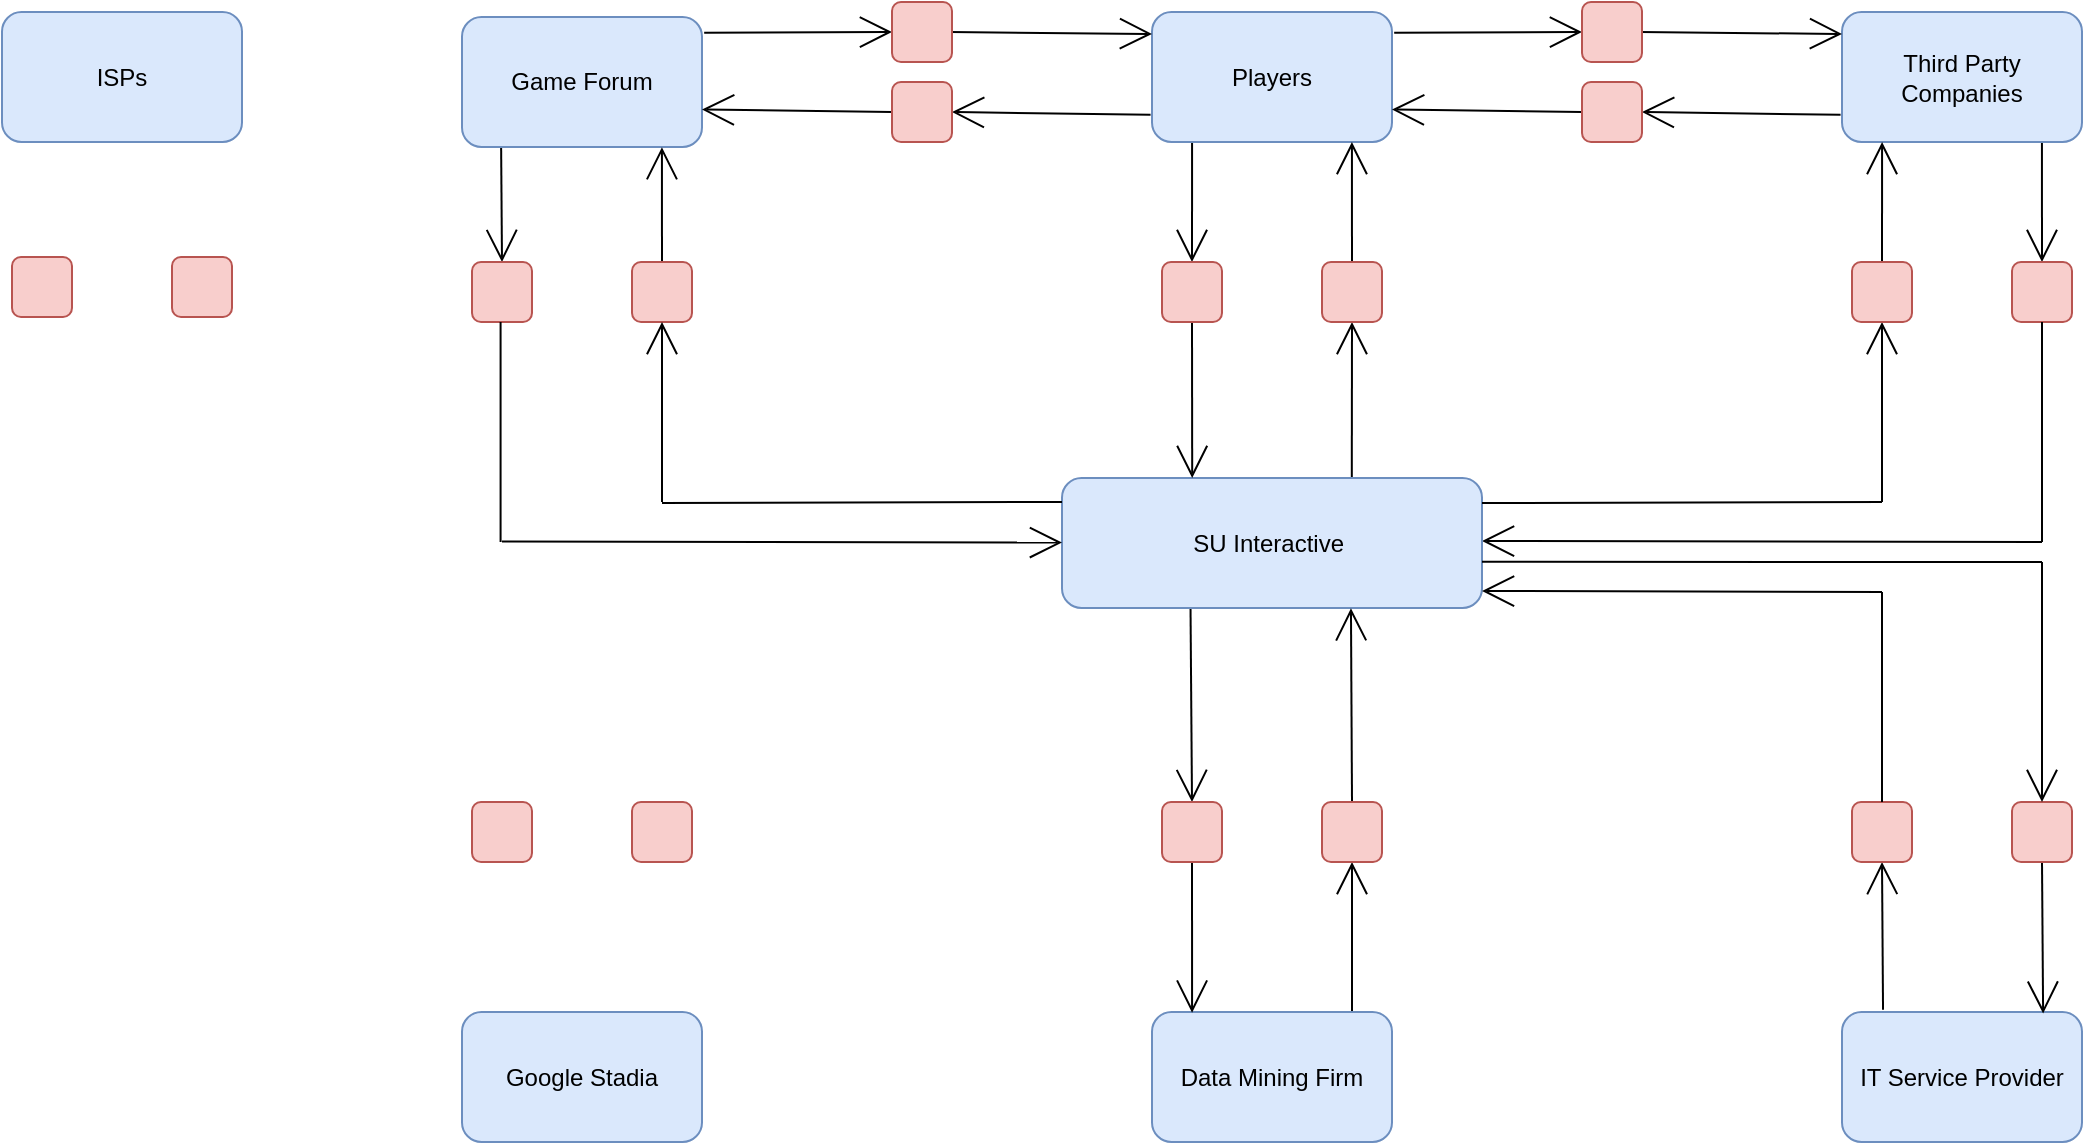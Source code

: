 <mxfile version="15.3.5" type="github">
  <diagram id="YZgY8PRbevDKH5y3TZCo" name="Page-1">
    <mxGraphModel dx="1770" dy="551" grid="1" gridSize="10" guides="1" tooltips="1" connect="1" arrows="1" fold="1" page="1" pageScale="1" pageWidth="850" pageHeight="1100" math="0" shadow="0">
      <root>
        <mxCell id="0" />
        <mxCell id="1" parent="0" />
        <mxCell id="_d9_GQ4u8QB0am2_EuMo-24" value="" style="edgeStyle=none;rounded=0;orthogonalLoop=1;jettySize=auto;html=1;endArrow=open;startSize=14;endSize=14;sourcePerimeterSpacing=8;targetPerimeterSpacing=8;exitX=0.171;exitY=-0.018;exitDx=0;exitDy=0;exitPerimeter=0;entryX=0.5;entryY=1;entryDx=0;entryDy=0;" edge="1" parent="1" source="WiA4mhiuNk-QAXQjQzbL-6" target="WiA4mhiuNk-QAXQjQzbL-16">
          <mxGeometry relative="1" as="geometry" />
        </mxCell>
        <mxCell id="WiA4mhiuNk-QAXQjQzbL-6" value="IT Service Provider" style="rounded=1;whiteSpace=wrap;html=1;hachureGap=4;pointerEvents=0;fillColor=#dae8fc;strokeColor=#6c8ebf;" parent="1" vertex="1">
          <mxGeometry x="710" y="765" width="120" height="65" as="geometry" />
        </mxCell>
        <mxCell id="WiA4mhiuNk-QAXQjQzbL-7" style="edgeStyle=none;curved=1;rounded=0;orthogonalLoop=1;jettySize=auto;html=1;endArrow=open;startSize=14;endSize=14;sourcePerimeterSpacing=8;targetPerimeterSpacing=8;exitX=0.69;exitY=0;exitDx=0;exitDy=0;exitPerimeter=0;entryX=0.5;entryY=1;entryDx=0;entryDy=0;" parent="1" source="WiA4mhiuNk-QAXQjQzbL-1" target="WiA4mhiuNk-QAXQjQzbL-8" edge="1">
          <mxGeometry relative="1" as="geometry">
            <mxPoint x="440" y="470" as="targetPoint" />
            <mxPoint x="480" y="492" as="sourcePoint" />
            <Array as="points" />
          </mxGeometry>
        </mxCell>
        <mxCell id="_d9_GQ4u8QB0am2_EuMo-13" value="" style="edgeStyle=none;rounded=0;orthogonalLoop=1;jettySize=auto;html=1;endArrow=open;startSize=14;endSize=14;sourcePerimeterSpacing=8;targetPerimeterSpacing=8;entryX=1;entryY=0.5;entryDx=0;entryDy=0;" edge="1" parent="1">
          <mxGeometry relative="1" as="geometry">
            <mxPoint x="810" y="530" as="sourcePoint" />
            <mxPoint x="530" y="529.5" as="targetPoint" />
          </mxGeometry>
        </mxCell>
        <mxCell id="_d9_GQ4u8QB0am2_EuMo-30" value="" style="edgeStyle=none;rounded=0;jumpSize=1;orthogonalLoop=1;jettySize=auto;html=1;endArrow=open;startSize=14;endSize=14;sourcePerimeterSpacing=8;targetPerimeterSpacing=8;exitX=0.306;exitY=1.001;exitDx=0;exitDy=0;exitPerimeter=0;entryX=0.5;entryY=0;entryDx=0;entryDy=0;" edge="1" parent="1" source="WiA4mhiuNk-QAXQjQzbL-1" target="WiA4mhiuNk-QAXQjQzbL-18">
          <mxGeometry relative="1" as="geometry" />
        </mxCell>
        <mxCell id="WiA4mhiuNk-QAXQjQzbL-1" value="SU Interactive&amp;nbsp;" style="rounded=1;whiteSpace=wrap;html=1;hachureGap=4;pointerEvents=0;fillColor=#dae8fc;strokeColor=#6c8ebf;" parent="1" vertex="1">
          <mxGeometry x="320" y="498" width="210" height="65" as="geometry" />
        </mxCell>
        <mxCell id="WiA4mhiuNk-QAXQjQzbL-13" value="" style="edgeStyle=none;curved=1;rounded=0;orthogonalLoop=1;jettySize=auto;html=1;endArrow=open;startSize=14;endSize=14;sourcePerimeterSpacing=8;targetPerimeterSpacing=8;entryX=0.5;entryY=0;entryDx=0;entryDy=0;exitX=0.167;exitY=1;exitDx=0;exitDy=0;exitPerimeter=0;" parent="1" source="WiA4mhiuNk-QAXQjQzbL-2" target="WiA4mhiuNk-QAXQjQzbL-9" edge="1">
          <mxGeometry relative="1" as="geometry" />
        </mxCell>
        <mxCell id="_d9_GQ4u8QB0am2_EuMo-17" value="" style="edgeStyle=none;rounded=0;orthogonalLoop=1;jettySize=auto;html=1;endArrow=open;startSize=14;endSize=14;sourcePerimeterSpacing=8;targetPerimeterSpacing=8;entryX=0;entryY=0.5;entryDx=0;entryDy=0;exitX=1.009;exitY=0.159;exitDx=0;exitDy=0;exitPerimeter=0;" edge="1" parent="1" source="WiA4mhiuNk-QAXQjQzbL-2" target="_d9_GQ4u8QB0am2_EuMo-16">
          <mxGeometry relative="1" as="geometry" />
        </mxCell>
        <mxCell id="WiA4mhiuNk-QAXQjQzbL-2" value="Players" style="rounded=1;whiteSpace=wrap;html=1;hachureGap=4;pointerEvents=0;fillColor=#dae8fc;strokeColor=#6c8ebf;" parent="1" vertex="1">
          <mxGeometry x="365" y="265" width="120" height="65" as="geometry" />
        </mxCell>
        <mxCell id="WiA4mhiuNk-QAXQjQzbL-3" value="ISPs" style="rounded=1;whiteSpace=wrap;html=1;hachureGap=4;pointerEvents=0;fillColor=#dae8fc;strokeColor=#6c8ebf;" parent="1" vertex="1">
          <mxGeometry x="-210" y="265" width="120" height="65" as="geometry" />
        </mxCell>
        <mxCell id="LYS-56mlYmuFWo8kIEcu-6" value="" style="edgeStyle=none;curved=1;rounded=0;orthogonalLoop=1;jettySize=auto;html=1;endArrow=open;startSize=14;endSize=14;sourcePerimeterSpacing=8;targetPerimeterSpacing=8;entryX=0.5;entryY=0;entryDx=0;entryDy=0;exitX=0.833;exitY=1;exitDx=0;exitDy=0;exitPerimeter=0;" parent="1" source="WiA4mhiuNk-QAXQjQzbL-4" target="LYS-56mlYmuFWo8kIEcu-3" edge="1">
          <mxGeometry relative="1" as="geometry">
            <mxPoint x="783" y="338" as="sourcePoint" />
          </mxGeometry>
        </mxCell>
        <mxCell id="_d9_GQ4u8QB0am2_EuMo-20" value="" style="edgeStyle=none;rounded=0;orthogonalLoop=1;jettySize=auto;html=1;endArrow=open;startSize=14;endSize=14;sourcePerimeterSpacing=8;targetPerimeterSpacing=8;entryX=1;entryY=0.5;entryDx=0;entryDy=0;exitX=-0.006;exitY=0.791;exitDx=0;exitDy=0;exitPerimeter=0;" edge="1" parent="1" source="WiA4mhiuNk-QAXQjQzbL-4" target="_d9_GQ4u8QB0am2_EuMo-15">
          <mxGeometry relative="1" as="geometry" />
        </mxCell>
        <mxCell id="WiA4mhiuNk-QAXQjQzbL-4" value="Third Party Companies" style="rounded=1;whiteSpace=wrap;html=1;hachureGap=4;pointerEvents=0;fillColor=#dae8fc;strokeColor=#6c8ebf;" parent="1" vertex="1">
          <mxGeometry x="710" y="265" width="120" height="65" as="geometry" />
        </mxCell>
        <mxCell id="_d9_GQ4u8QB0am2_EuMo-31" value="" style="edgeStyle=none;rounded=0;jumpSize=1;orthogonalLoop=1;jettySize=auto;html=1;endArrow=open;startSize=14;endSize=14;sourcePerimeterSpacing=8;targetPerimeterSpacing=8;entryX=0.5;entryY=1;entryDx=0;entryDy=0;" edge="1" parent="1" target="WiA4mhiuNk-QAXQjQzbL-17">
          <mxGeometry relative="1" as="geometry">
            <mxPoint x="465" y="765" as="sourcePoint" />
          </mxGeometry>
        </mxCell>
        <mxCell id="WiA4mhiuNk-QAXQjQzbL-5" value="Data Mining Firm" style="rounded=1;whiteSpace=wrap;html=1;hachureGap=4;pointerEvents=0;fillColor=#dae8fc;strokeColor=#6c8ebf;" parent="1" vertex="1">
          <mxGeometry x="365" y="765" width="120" height="65" as="geometry" />
        </mxCell>
        <mxCell id="WiA4mhiuNk-QAXQjQzbL-12" value="" style="edgeStyle=none;curved=1;rounded=0;orthogonalLoop=1;jettySize=auto;html=1;endArrow=open;startSize=14;endSize=14;sourcePerimeterSpacing=8;targetPerimeterSpacing=8;exitX=0.5;exitY=0;exitDx=0;exitDy=0;entryX=0.833;entryY=1;entryDx=0;entryDy=0;entryPerimeter=0;" parent="1" source="WiA4mhiuNk-QAXQjQzbL-8" target="WiA4mhiuNk-QAXQjQzbL-2" edge="1">
          <mxGeometry relative="1" as="geometry">
            <mxPoint x="490" y="370" as="targetPoint" />
          </mxGeometry>
        </mxCell>
        <mxCell id="WiA4mhiuNk-QAXQjQzbL-8" value="" style="rounded=1;whiteSpace=wrap;html=1;hachureGap=4;pointerEvents=0;fillColor=#f8cecc;strokeColor=#b85450;" parent="1" vertex="1">
          <mxGeometry x="450" y="390" width="30" height="30" as="geometry" />
        </mxCell>
        <mxCell id="WiA4mhiuNk-QAXQjQzbL-14" value="" style="edgeStyle=none;curved=1;rounded=0;orthogonalLoop=1;jettySize=auto;html=1;endArrow=open;startSize=14;endSize=14;sourcePerimeterSpacing=8;targetPerimeterSpacing=8;exitX=0.5;exitY=1;exitDx=0;exitDy=0;entryX=0.31;entryY=0;entryDx=0;entryDy=0;entryPerimeter=0;" parent="1" source="WiA4mhiuNk-QAXQjQzbL-9" target="WiA4mhiuNk-QAXQjQzbL-1" edge="1">
          <mxGeometry relative="1" as="geometry" />
        </mxCell>
        <mxCell id="WiA4mhiuNk-QAXQjQzbL-9" value="" style="rounded=1;whiteSpace=wrap;html=1;hachureGap=4;pointerEvents=0;fillColor=#f8cecc;strokeColor=#b85450;" parent="1" vertex="1">
          <mxGeometry x="370" y="390" width="30" height="30" as="geometry" />
        </mxCell>
        <mxCell id="_d9_GQ4u8QB0am2_EuMo-23" value="" style="edgeStyle=none;rounded=0;orthogonalLoop=1;jettySize=auto;html=1;endArrow=open;startSize=14;endSize=14;sourcePerimeterSpacing=8;targetPerimeterSpacing=8;entryX=0.838;entryY=0.012;entryDx=0;entryDy=0;entryPerimeter=0;exitX=0.5;exitY=1;exitDx=0;exitDy=0;" edge="1" parent="1" source="WiA4mhiuNk-QAXQjQzbL-15" target="WiA4mhiuNk-QAXQjQzbL-6">
          <mxGeometry relative="1" as="geometry" />
        </mxCell>
        <mxCell id="WiA4mhiuNk-QAXQjQzbL-15" value="" style="rounded=1;whiteSpace=wrap;html=1;hachureGap=4;pointerEvents=0;fillColor=#f8cecc;strokeColor=#b85450;" parent="1" vertex="1">
          <mxGeometry x="795" y="660" width="30" height="30" as="geometry" />
        </mxCell>
        <mxCell id="_d9_GQ4u8QB0am2_EuMo-22" value="" style="edgeStyle=none;rounded=0;orthogonalLoop=1;jettySize=auto;html=1;endArrow=open;startSize=14;endSize=14;sourcePerimeterSpacing=8;targetPerimeterSpacing=8;entryX=0.5;entryY=0;entryDx=0;entryDy=0;" edge="1" parent="1">
          <mxGeometry relative="1" as="geometry">
            <mxPoint x="810" y="540" as="sourcePoint" />
            <mxPoint x="810" y="660" as="targetPoint" />
          </mxGeometry>
        </mxCell>
        <mxCell id="WiA4mhiuNk-QAXQjQzbL-16" value="" style="rounded=1;whiteSpace=wrap;html=1;hachureGap=4;pointerEvents=0;fillColor=#f8cecc;strokeColor=#b85450;" parent="1" vertex="1">
          <mxGeometry x="715" y="660" width="30" height="30" as="geometry" />
        </mxCell>
        <mxCell id="_d9_GQ4u8QB0am2_EuMo-32" value="" style="edgeStyle=none;rounded=0;jumpSize=1;orthogonalLoop=1;jettySize=auto;html=1;endArrow=open;startSize=14;endSize=14;sourcePerimeterSpacing=8;targetPerimeterSpacing=8;exitX=0.5;exitY=0;exitDx=0;exitDy=0;entryX=0.688;entryY=1.002;entryDx=0;entryDy=0;entryPerimeter=0;" edge="1" parent="1" source="WiA4mhiuNk-QAXQjQzbL-17" target="WiA4mhiuNk-QAXQjQzbL-1">
          <mxGeometry relative="1" as="geometry" />
        </mxCell>
        <mxCell id="WiA4mhiuNk-QAXQjQzbL-17" value="" style="rounded=1;whiteSpace=wrap;html=1;hachureGap=4;pointerEvents=0;fillColor=#f8cecc;strokeColor=#b85450;" parent="1" vertex="1">
          <mxGeometry x="450" y="660" width="30" height="30" as="geometry" />
        </mxCell>
        <mxCell id="_d9_GQ4u8QB0am2_EuMo-29" value="" style="edgeStyle=none;rounded=0;jumpSize=1;orthogonalLoop=1;jettySize=auto;html=1;endArrow=open;startSize=14;endSize=14;sourcePerimeterSpacing=8;targetPerimeterSpacing=8;exitX=0.5;exitY=1;exitDx=0;exitDy=0;entryX=0.167;entryY=0.005;entryDx=0;entryDy=0;entryPerimeter=0;" edge="1" parent="1" source="WiA4mhiuNk-QAXQjQzbL-18" target="WiA4mhiuNk-QAXQjQzbL-5">
          <mxGeometry relative="1" as="geometry">
            <mxPoint x="385" y="760" as="targetPoint" />
          </mxGeometry>
        </mxCell>
        <mxCell id="WiA4mhiuNk-QAXQjQzbL-18" value="" style="rounded=1;whiteSpace=wrap;html=1;hachureGap=4;pointerEvents=0;fillColor=#f8cecc;strokeColor=#b85450;" parent="1" vertex="1">
          <mxGeometry x="370" y="660" width="30" height="30" as="geometry" />
        </mxCell>
        <mxCell id="LYS-56mlYmuFWo8kIEcu-1" value="" style="rounded=1;whiteSpace=wrap;html=1;hachureGap=4;pointerEvents=0;fillColor=#f8cecc;strokeColor=#b85450;" parent="1" vertex="1">
          <mxGeometry x="-125" y="387.5" width="30" height="30" as="geometry" />
        </mxCell>
        <mxCell id="LYS-56mlYmuFWo8kIEcu-2" value="" style="rounded=1;whiteSpace=wrap;html=1;hachureGap=4;pointerEvents=0;fillColor=#f8cecc;strokeColor=#b85450;" parent="1" vertex="1">
          <mxGeometry x="-205" y="387.5" width="30" height="30" as="geometry" />
        </mxCell>
        <mxCell id="LYS-56mlYmuFWo8kIEcu-3" value="" style="rounded=1;whiteSpace=wrap;html=1;hachureGap=4;pointerEvents=0;fillColor=#f8cecc;strokeColor=#b85450;" parent="1" vertex="1">
          <mxGeometry x="795" y="390" width="30" height="30" as="geometry" />
        </mxCell>
        <mxCell id="LYS-56mlYmuFWo8kIEcu-5" value="" style="edgeStyle=none;curved=1;rounded=0;orthogonalLoop=1;jettySize=auto;html=1;endArrow=open;startSize=14;endSize=14;sourcePerimeterSpacing=8;targetPerimeterSpacing=8;exitX=0.5;exitY=0;exitDx=0;exitDy=0;entryX=0.167;entryY=1;entryDx=0;entryDy=0;entryPerimeter=0;" parent="1" source="LYS-56mlYmuFWo8kIEcu-4" target="WiA4mhiuNk-QAXQjQzbL-4" edge="1">
          <mxGeometry relative="1" as="geometry" />
        </mxCell>
        <mxCell id="_d9_GQ4u8QB0am2_EuMo-9" value="" style="edgeStyle=none;rounded=0;orthogonalLoop=1;jettySize=auto;html=1;endArrow=open;startSize=14;endSize=14;sourcePerimeterSpacing=8;targetPerimeterSpacing=8;entryX=0.5;entryY=1;entryDx=0;entryDy=0;" edge="1" parent="1" target="LYS-56mlYmuFWo8kIEcu-4">
          <mxGeometry relative="1" as="geometry">
            <mxPoint x="730" y="510" as="sourcePoint" />
          </mxGeometry>
        </mxCell>
        <mxCell id="LYS-56mlYmuFWo8kIEcu-4" value="" style="rounded=1;whiteSpace=wrap;html=1;hachureGap=4;pointerEvents=0;fillColor=#f8cecc;strokeColor=#b85450;" parent="1" vertex="1">
          <mxGeometry x="715" y="390" width="30" height="30" as="geometry" />
        </mxCell>
        <mxCell id="LYS-56mlYmuFWo8kIEcu-21" value="Google Stadia" style="rounded=1;whiteSpace=wrap;html=1;hachureGap=4;pointerEvents=0;fillColor=#dae8fc;strokeColor=#6c8ebf;" parent="1" vertex="1">
          <mxGeometry x="20" y="765" width="120" height="65" as="geometry" />
        </mxCell>
        <mxCell id="LYS-56mlYmuFWo8kIEcu-22" value="" style="rounded=1;whiteSpace=wrap;html=1;hachureGap=4;pointerEvents=0;fillColor=#f8cecc;strokeColor=#b85450;" parent="1" vertex="1">
          <mxGeometry x="105" y="660" width="30" height="30" as="geometry" />
        </mxCell>
        <mxCell id="LYS-56mlYmuFWo8kIEcu-23" value="" style="rounded=1;whiteSpace=wrap;html=1;hachureGap=4;pointerEvents=0;fillColor=#f8cecc;strokeColor=#b85450;" parent="1" vertex="1">
          <mxGeometry x="25" y="660" width="30" height="30" as="geometry" />
        </mxCell>
        <mxCell id="_d9_GQ4u8QB0am2_EuMo-39" value="" style="edgeStyle=none;rounded=0;jumpSize=1;orthogonalLoop=1;jettySize=auto;html=1;endArrow=open;startSize=14;endSize=14;sourcePerimeterSpacing=8;targetPerimeterSpacing=8;entryX=0.5;entryY=0;entryDx=0;entryDy=0;exitX=0.163;exitY=0.991;exitDx=0;exitDy=0;exitPerimeter=0;" edge="1" parent="1" source="LYS-56mlYmuFWo8kIEcu-24" target="LYS-56mlYmuFWo8kIEcu-26">
          <mxGeometry relative="1" as="geometry" />
        </mxCell>
        <mxCell id="LYS-56mlYmuFWo8kIEcu-24" value="Game Forum" style="rounded=1;whiteSpace=wrap;html=1;hachureGap=4;pointerEvents=0;fillColor=#dae8fc;strokeColor=#6c8ebf;" parent="1" vertex="1">
          <mxGeometry x="20" y="267.5" width="120" height="65" as="geometry" />
        </mxCell>
        <mxCell id="_d9_GQ4u8QB0am2_EuMo-40" value="" style="edgeStyle=none;rounded=0;jumpSize=1;orthogonalLoop=1;jettySize=auto;html=1;endArrow=open;startSize=14;endSize=14;sourcePerimeterSpacing=8;targetPerimeterSpacing=8;exitX=0.5;exitY=0;exitDx=0;exitDy=0;entryX=0.833;entryY=1.001;entryDx=0;entryDy=0;entryPerimeter=0;" edge="1" parent="1" source="LYS-56mlYmuFWo8kIEcu-25" target="LYS-56mlYmuFWo8kIEcu-24">
          <mxGeometry relative="1" as="geometry" />
        </mxCell>
        <mxCell id="LYS-56mlYmuFWo8kIEcu-25" value="" style="rounded=1;whiteSpace=wrap;html=1;hachureGap=4;pointerEvents=0;fillColor=#f8cecc;strokeColor=#b85450;" parent="1" vertex="1">
          <mxGeometry x="105" y="390" width="30" height="30" as="geometry" />
        </mxCell>
        <mxCell id="LYS-56mlYmuFWo8kIEcu-26" value="" style="rounded=1;whiteSpace=wrap;html=1;hachureGap=4;pointerEvents=0;fillColor=#f8cecc;strokeColor=#b85450;" parent="1" vertex="1">
          <mxGeometry x="25" y="390" width="30" height="30" as="geometry" />
        </mxCell>
        <mxCell id="_d9_GQ4u8QB0am2_EuMo-6" value="" style="endArrow=none;html=1;startSize=14;endSize=14;sourcePerimeterSpacing=8;targetPerimeterSpacing=8;exitX=1;exitY=0.5;exitDx=0;exitDy=0;" edge="1" parent="1">
          <mxGeometry width="50" height="50" relative="1" as="geometry">
            <mxPoint x="530" y="510.5" as="sourcePoint" />
            <mxPoint x="730" y="510" as="targetPoint" />
          </mxGeometry>
        </mxCell>
        <mxCell id="_d9_GQ4u8QB0am2_EuMo-14" value="" style="endArrow=none;html=1;startSize=14;endSize=14;sourcePerimeterSpacing=8;targetPerimeterSpacing=8;entryX=0.5;entryY=1;entryDx=0;entryDy=0;" edge="1" parent="1" target="LYS-56mlYmuFWo8kIEcu-3">
          <mxGeometry width="50" height="50" relative="1" as="geometry">
            <mxPoint x="810" y="530" as="sourcePoint" />
            <mxPoint x="860" y="480" as="targetPoint" />
          </mxGeometry>
        </mxCell>
        <mxCell id="_d9_GQ4u8QB0am2_EuMo-18" value="" style="edgeStyle=none;rounded=0;orthogonalLoop=1;jettySize=auto;html=1;endArrow=open;startSize=14;endSize=14;sourcePerimeterSpacing=8;targetPerimeterSpacing=8;exitX=0;exitY=0.5;exitDx=0;exitDy=0;entryX=1;entryY=0.75;entryDx=0;entryDy=0;" edge="1" parent="1" source="_d9_GQ4u8QB0am2_EuMo-15" target="WiA4mhiuNk-QAXQjQzbL-2">
          <mxGeometry relative="1" as="geometry" />
        </mxCell>
        <mxCell id="_d9_GQ4u8QB0am2_EuMo-15" value="" style="rounded=1;whiteSpace=wrap;html=1;hachureGap=4;pointerEvents=0;fillColor=#f8cecc;strokeColor=#b85450;" vertex="1" parent="1">
          <mxGeometry x="580" y="300" width="30" height="30" as="geometry" />
        </mxCell>
        <mxCell id="_d9_GQ4u8QB0am2_EuMo-19" value="" style="edgeStyle=none;rounded=0;orthogonalLoop=1;jettySize=auto;html=1;endArrow=open;startSize=14;endSize=14;sourcePerimeterSpacing=8;targetPerimeterSpacing=8;exitX=1;exitY=0.5;exitDx=0;exitDy=0;" edge="1" parent="1">
          <mxGeometry relative="1" as="geometry">
            <mxPoint x="609" y="275" as="sourcePoint" />
            <mxPoint x="710" y="276" as="targetPoint" />
          </mxGeometry>
        </mxCell>
        <mxCell id="_d9_GQ4u8QB0am2_EuMo-16" value="" style="rounded=1;whiteSpace=wrap;html=1;hachureGap=4;pointerEvents=0;fillColor=#f8cecc;strokeColor=#b85450;" vertex="1" parent="1">
          <mxGeometry x="580" y="260" width="30" height="30" as="geometry" />
        </mxCell>
        <mxCell id="_d9_GQ4u8QB0am2_EuMo-25" value="" style="endArrow=none;html=1;startSize=14;endSize=14;sourcePerimeterSpacing=8;targetPerimeterSpacing=8;exitX=1;exitY=0.645;exitDx=0;exitDy=0;exitPerimeter=0;" edge="1" parent="1" source="WiA4mhiuNk-QAXQjQzbL-1">
          <mxGeometry width="50" height="50" relative="1" as="geometry">
            <mxPoint x="532.52" y="539.68" as="sourcePoint" />
            <mxPoint x="810" y="540" as="targetPoint" />
          </mxGeometry>
        </mxCell>
        <mxCell id="_d9_GQ4u8QB0am2_EuMo-26" value="" style="edgeStyle=none;rounded=0;orthogonalLoop=1;jettySize=auto;html=1;endArrow=open;startSize=14;endSize=14;sourcePerimeterSpacing=8;targetPerimeterSpacing=8;entryX=1;entryY=0.5;entryDx=0;entryDy=0;" edge="1" parent="1">
          <mxGeometry relative="1" as="geometry">
            <mxPoint x="730" y="555" as="sourcePoint" />
            <mxPoint x="530" y="554.5" as="targetPoint" />
          </mxGeometry>
        </mxCell>
        <mxCell id="_d9_GQ4u8QB0am2_EuMo-27" value="" style="endArrow=none;html=1;startSize=14;endSize=14;sourcePerimeterSpacing=8;targetPerimeterSpacing=8;jumpSize=1;" edge="1" parent="1">
          <mxGeometry width="50" height="50" relative="1" as="geometry">
            <mxPoint x="730" y="660" as="sourcePoint" />
            <mxPoint x="730" y="558" as="targetPoint" />
          </mxGeometry>
        </mxCell>
        <mxCell id="_d9_GQ4u8QB0am2_EuMo-28" value="" style="endArrow=none;html=1;startSize=14;endSize=14;sourcePerimeterSpacing=8;targetPerimeterSpacing=8;jumpSize=1;" edge="1" parent="1">
          <mxGeometry width="50" height="50" relative="1" as="geometry">
            <mxPoint x="730" y="660" as="sourcePoint" />
            <mxPoint x="730" y="555" as="targetPoint" />
          </mxGeometry>
        </mxCell>
        <mxCell id="_d9_GQ4u8QB0am2_EuMo-33" value="" style="edgeStyle=none;rounded=0;orthogonalLoop=1;jettySize=auto;html=1;endArrow=open;startSize=14;endSize=14;sourcePerimeterSpacing=8;targetPerimeterSpacing=8;entryX=0;entryY=0.5;entryDx=0;entryDy=0;exitX=1.009;exitY=0.159;exitDx=0;exitDy=0;exitPerimeter=0;" edge="1" target="_d9_GQ4u8QB0am2_EuMo-38" parent="1">
          <mxGeometry relative="1" as="geometry">
            <mxPoint x="141.08" y="275.335" as="sourcePoint" />
          </mxGeometry>
        </mxCell>
        <mxCell id="_d9_GQ4u8QB0am2_EuMo-34" value="" style="edgeStyle=none;rounded=0;orthogonalLoop=1;jettySize=auto;html=1;endArrow=open;startSize=14;endSize=14;sourcePerimeterSpacing=8;targetPerimeterSpacing=8;entryX=1;entryY=0.5;entryDx=0;entryDy=0;exitX=-0.006;exitY=0.791;exitDx=0;exitDy=0;exitPerimeter=0;" edge="1" target="_d9_GQ4u8QB0am2_EuMo-36" parent="1">
          <mxGeometry relative="1" as="geometry">
            <mxPoint x="364.28" y="316.415" as="sourcePoint" />
          </mxGeometry>
        </mxCell>
        <mxCell id="_d9_GQ4u8QB0am2_EuMo-35" value="" style="edgeStyle=none;rounded=0;orthogonalLoop=1;jettySize=auto;html=1;endArrow=open;startSize=14;endSize=14;sourcePerimeterSpacing=8;targetPerimeterSpacing=8;exitX=0;exitY=0.5;exitDx=0;exitDy=0;entryX=1;entryY=0.75;entryDx=0;entryDy=0;" edge="1" source="_d9_GQ4u8QB0am2_EuMo-36" parent="1">
          <mxGeometry relative="1" as="geometry">
            <mxPoint x="140" y="313.75" as="targetPoint" />
          </mxGeometry>
        </mxCell>
        <mxCell id="_d9_GQ4u8QB0am2_EuMo-36" value="" style="rounded=1;whiteSpace=wrap;html=1;hachureGap=4;pointerEvents=0;fillColor=#f8cecc;strokeColor=#b85450;" vertex="1" parent="1">
          <mxGeometry x="235" y="300" width="30" height="30" as="geometry" />
        </mxCell>
        <mxCell id="_d9_GQ4u8QB0am2_EuMo-37" value="" style="edgeStyle=none;rounded=0;orthogonalLoop=1;jettySize=auto;html=1;endArrow=open;startSize=14;endSize=14;sourcePerimeterSpacing=8;targetPerimeterSpacing=8;exitX=1;exitY=0.5;exitDx=0;exitDy=0;" edge="1" parent="1">
          <mxGeometry relative="1" as="geometry">
            <mxPoint x="264" y="275" as="sourcePoint" />
            <mxPoint x="365" y="276.0" as="targetPoint" />
          </mxGeometry>
        </mxCell>
        <mxCell id="_d9_GQ4u8QB0am2_EuMo-38" value="" style="rounded=1;whiteSpace=wrap;html=1;hachureGap=4;pointerEvents=0;fillColor=#f8cecc;strokeColor=#b85450;" vertex="1" parent="1">
          <mxGeometry x="235" y="260" width="30" height="30" as="geometry" />
        </mxCell>
        <mxCell id="_d9_GQ4u8QB0am2_EuMo-41" value="" style="edgeStyle=none;rounded=0;orthogonalLoop=1;jettySize=auto;html=1;endArrow=open;startSize=14;endSize=14;sourcePerimeterSpacing=8;targetPerimeterSpacing=8;entryX=1;entryY=0.5;entryDx=0;entryDy=0;" edge="1" parent="1">
          <mxGeometry relative="1" as="geometry">
            <mxPoint x="40" y="529.79" as="sourcePoint" />
            <mxPoint x="320" y="530.29" as="targetPoint" />
          </mxGeometry>
        </mxCell>
        <mxCell id="_d9_GQ4u8QB0am2_EuMo-42" value="" style="edgeStyle=none;rounded=0;orthogonalLoop=1;jettySize=auto;html=1;endArrow=open;startSize=14;endSize=14;sourcePerimeterSpacing=8;targetPerimeterSpacing=8;entryX=0.5;entryY=1;entryDx=0;entryDy=0;" edge="1" parent="1">
          <mxGeometry relative="1" as="geometry">
            <mxPoint x="120" y="510.0" as="sourcePoint" />
            <mxPoint x="120" y="420" as="targetPoint" />
          </mxGeometry>
        </mxCell>
        <mxCell id="_d9_GQ4u8QB0am2_EuMo-43" value="" style="endArrow=none;html=1;startSize=14;endSize=14;sourcePerimeterSpacing=8;targetPerimeterSpacing=8;exitX=1;exitY=0.5;exitDx=0;exitDy=0;" edge="1" parent="1">
          <mxGeometry width="50" height="50" relative="1" as="geometry">
            <mxPoint x="320" y="510.0" as="sourcePoint" />
            <mxPoint x="120" y="510.5" as="targetPoint" />
          </mxGeometry>
        </mxCell>
        <mxCell id="_d9_GQ4u8QB0am2_EuMo-44" value="" style="endArrow=none;html=1;startSize=14;endSize=14;sourcePerimeterSpacing=8;targetPerimeterSpacing=8;entryX=0.5;entryY=1;entryDx=0;entryDy=0;" edge="1" parent="1">
          <mxGeometry width="50" height="50" relative="1" as="geometry">
            <mxPoint x="39.29" y="420" as="sourcePoint" />
            <mxPoint x="39.29" y="530" as="targetPoint" />
          </mxGeometry>
        </mxCell>
      </root>
    </mxGraphModel>
  </diagram>
</mxfile>
